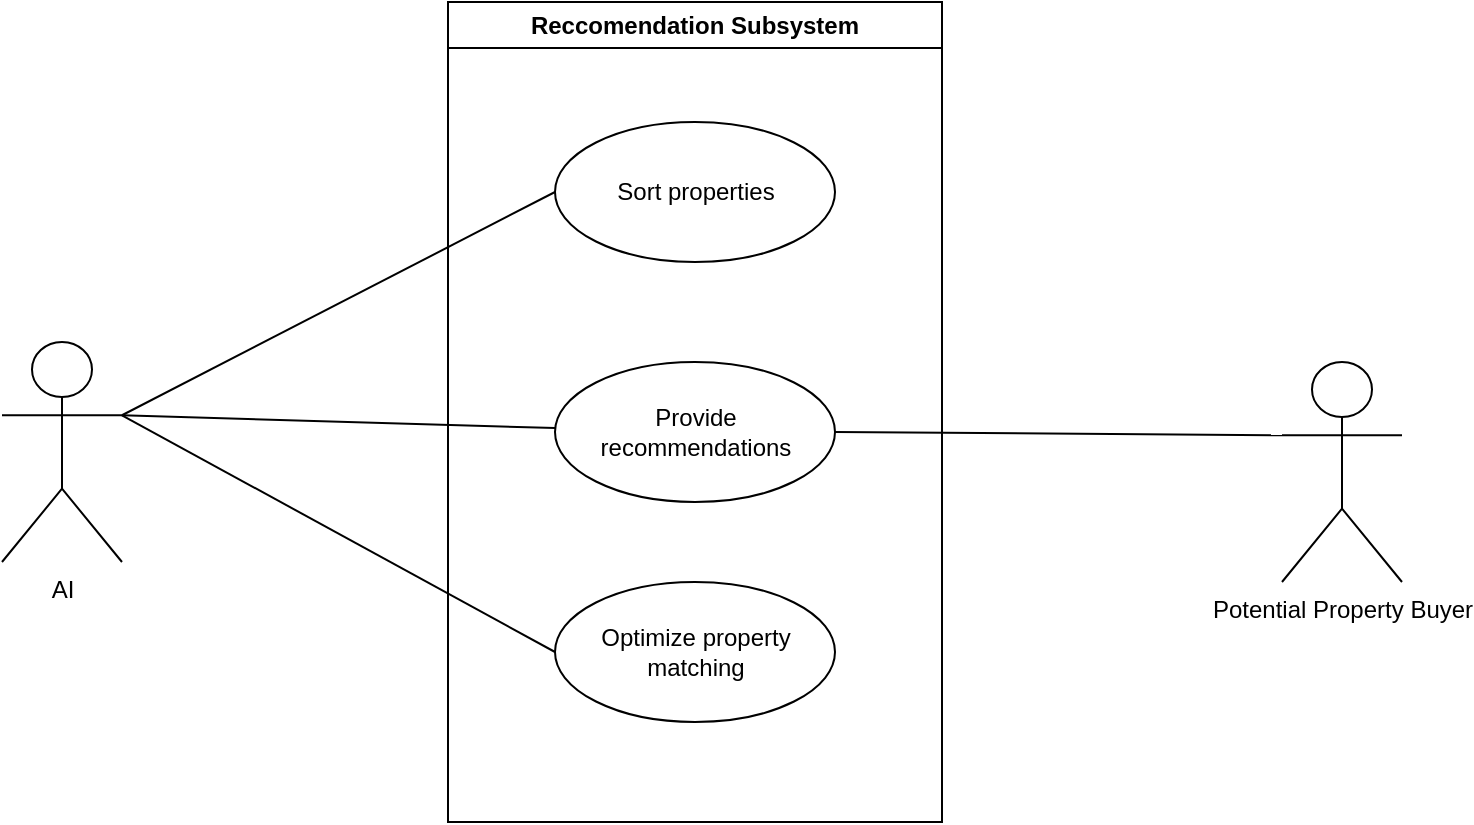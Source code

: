 <mxfile>
    <diagram id="a-mapi126IqcrjVwgWWo" name="Page-1">
        <mxGraphModel dx="736" dy="442" grid="1" gridSize="10" guides="1" tooltips="1" connect="1" arrows="1" fold="1" page="1" pageScale="1" pageWidth="850" pageHeight="1100" math="0" shadow="0">
            <root>
                <mxCell id="0"/>
                <mxCell id="1" parent="0"/>
                <mxCell id="2" value="Reccomendation Subsystem" style="swimlane;whiteSpace=wrap;html=1;" parent="1" vertex="1">
                    <mxGeometry x="303" y="50" width="247" height="410" as="geometry"/>
                </mxCell>
                <mxCell id="8" value="Sort properties" style="ellipse;whiteSpace=wrap;html=1;" parent="2" vertex="1">
                    <mxGeometry x="53.5" y="60" width="140" height="70" as="geometry"/>
                </mxCell>
                <mxCell id="9" value="Provide recommendations" style="ellipse;whiteSpace=wrap;html=1;" parent="2" vertex="1">
                    <mxGeometry x="53.5" y="180" width="140" height="70" as="geometry"/>
                </mxCell>
                <mxCell id="10" value="Optimize property matching" style="ellipse;whiteSpace=wrap;html=1;" parent="2" vertex="1">
                    <mxGeometry x="53.5" y="290" width="140" height="70" as="geometry"/>
                </mxCell>
                <mxCell id="17" style="edgeStyle=none;html=1;exitX=1;exitY=0.333;exitDx=0;exitDy=0;exitPerimeter=0;endArrow=none;endFill=0;" parent="1" source="5" target="9" edge="1">
                    <mxGeometry relative="1" as="geometry"/>
                </mxCell>
                <mxCell id="18" style="edgeStyle=none;html=1;exitX=1;exitY=0.333;exitDx=0;exitDy=0;exitPerimeter=0;entryX=0;entryY=0.5;entryDx=0;entryDy=0;endArrow=none;endFill=0;" parent="1" source="5" target="8" edge="1">
                    <mxGeometry relative="1" as="geometry"/>
                </mxCell>
                <mxCell id="19" style="edgeStyle=none;html=1;exitX=1;exitY=0.333;exitDx=0;exitDy=0;exitPerimeter=0;entryX=0;entryY=0.5;entryDx=0;entryDy=0;endArrow=none;endFill=0;" parent="1" source="5" target="10" edge="1">
                    <mxGeometry relative="1" as="geometry"/>
                </mxCell>
                <mxCell id="5" value="AI" style="shape=umlActor;verticalLabelPosition=bottom;verticalAlign=top;html=1;" parent="1" vertex="1">
                    <mxGeometry x="80" y="220" width="60" height="110" as="geometry"/>
                </mxCell>
                <mxCell id="12" value="Potential Property Buyer" style="shape=umlActor;verticalLabelPosition=bottom;verticalAlign=top;html=1;" parent="1" vertex="1">
                    <mxGeometry x="720" y="230" width="60" height="110" as="geometry"/>
                </mxCell>
                <mxCell id="20" style="edgeStyle=none;html=1;exitX=1;exitY=0.5;exitDx=0;exitDy=0;entryX=0;entryY=0.333;entryDx=0;entryDy=0;entryPerimeter=0;endArrow=none;endFill=0;" parent="1" source="9" target="12" edge="1">
                    <mxGeometry relative="1" as="geometry"/>
                </mxCell>
            </root>
        </mxGraphModel>
    </diagram>
</mxfile>